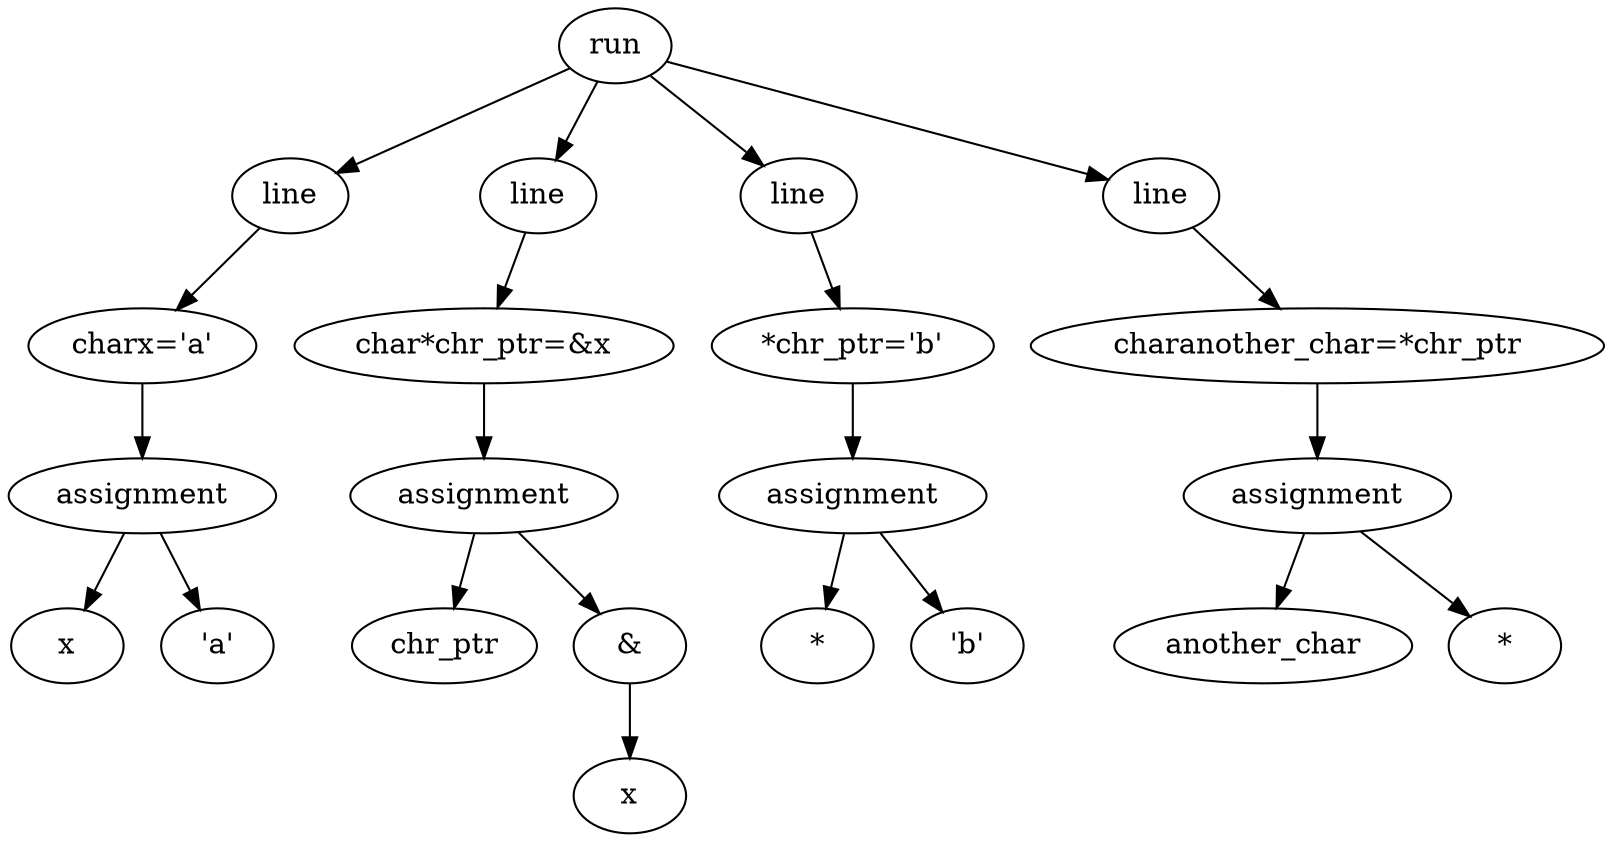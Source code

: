 digraph {
	8785898670486 [label=run]
	8785898671053 [label=line]
	8785898670486 -> 8785898671053
	8785898671026 [label="charx='a'"]
	8785898671053 -> 8785898671026
	8785898670519 [label=assignment]
	8785898671026 -> 8785898670519
	8785898670522 [label=x]
	8785898670519 -> 8785898670522
	8785898670975 [label="'a'"]
	8785898670519 -> 8785898670975
	8785898670984 [label=line]
	8785898670486 -> 8785898670984
	8785898670927 [label="char*chr_ptr=&x"]
	8785898670984 -> 8785898670927
	8785898670918 [label=assignment]
	8785898670927 -> 8785898670918
	8785898670909 [label=chr_ptr]
	8785898670918 -> 8785898670909
	8785898670897 [label="&"]
	8785898670918 -> 8785898670897
	8785898670891 [label=x]
	8785898670897 -> 8785898670891
	8785898670540 [label=line]
	8785898670486 -> 8785898670540
	8785898670618 [label="*chr_ptr='b'"]
	8785898670540 -> 8785898670618
	8785898670555 [label=assignment]
	8785898670618 -> 8785898670555
	8785898670561 [label="*"]
	8785898670555 -> 8785898670561
	8785898670912 [label="'b'"]
	8785898670555 -> 8785898670912
	8785898670921 [label=line]
	8785898670486 -> 8785898670921
	8785898670987 [label="charanother_char=*chr_ptr"]
	8785898670921 -> 8785898670987
	8785898670768 [label=assignment]
	8785898670987 -> 8785898670768
	8785898670702 [label=another_char]
	8785898670768 -> 8785898670702
	8785898670690 [label="*"]
	8785898670768 -> 8785898670690
}
